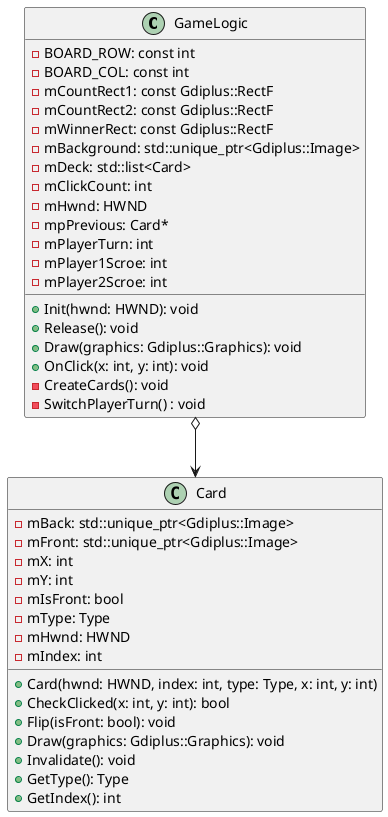 @startuml

class GameLogic {
  - BOARD_ROW: const int
  - BOARD_COL: const int
  - mCountRect1: const Gdiplus::RectF
  - mCountRect2: const Gdiplus::RectF
  - mWinnerRect: const Gdiplus::RectF
  - mBackground: std::unique_ptr<Gdiplus::Image>
  - mDeck: std::list<Card>
  - mClickCount: int
  - mHwnd: HWND
  - mpPrevious: Card*
  - mPlayerTurn: int
  - mPlayer1Scroe: int
  - mPlayer2Scroe: int

  + Init(hwnd: HWND): void
  + Release(): void
  + Draw(graphics: Gdiplus::Graphics): void
  + OnClick(x: int, y: int): void
  - CreateCards(): void
  - SwitchPlayerTurn() : void
}

class Card {
  - mBack: std::unique_ptr<Gdiplus::Image>
  - mFront: std::unique_ptr<Gdiplus::Image>
  - mX: int
  - mY: int
  - mIsFront: bool
  - mType: Type
  - mHwnd: HWND
  - mIndex: int

  + Card(hwnd: HWND, index: int, type: Type, x: int, y: int)
  + CheckClicked(x: int, y: int): bool
  + Flip(isFront: bool): void
  + Draw(graphics: Gdiplus::Graphics): void
  + Invalidate(): void
  + GetType(): Type
  + GetIndex(): int
}

GameLogic o--> Card

@enduml
